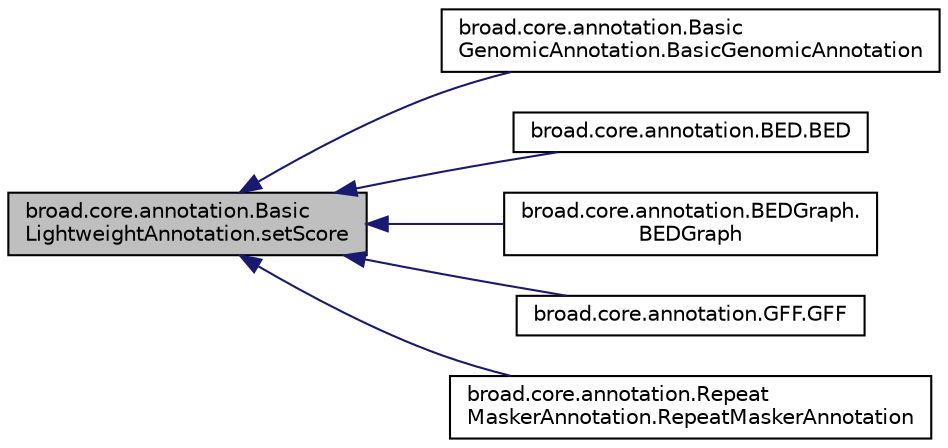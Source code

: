 digraph "broad.core.annotation.BasicLightweightAnnotation.setScore"
{
  edge [fontname="Helvetica",fontsize="10",labelfontname="Helvetica",labelfontsize="10"];
  node [fontname="Helvetica",fontsize="10",shape=record];
  rankdir="LR";
  Node1 [label="broad.core.annotation.Basic\lLightweightAnnotation.setScore",height=0.2,width=0.4,color="black", fillcolor="grey75", style="filled" fontcolor="black"];
  Node1 -> Node2 [dir="back",color="midnightblue",fontsize="10",style="solid"];
  Node2 [label="broad.core.annotation.Basic\lGenomicAnnotation.BasicGenomicAnnotation",height=0.2,width=0.4,color="black", fillcolor="white", style="filled",URL="$classbroad_1_1core_1_1annotation_1_1_basic_genomic_annotation.html#aa1bb7dc02c29f06ed7ab80738d7f643e"];
  Node1 -> Node3 [dir="back",color="midnightblue",fontsize="10",style="solid"];
  Node3 [label="broad.core.annotation.BED.BED",height=0.2,width=0.4,color="black", fillcolor="white", style="filled",URL="$classbroad_1_1core_1_1annotation_1_1_b_e_d.html#a48c9b666d9b1d2bab7b4f1a20c49d795"];
  Node1 -> Node4 [dir="back",color="midnightblue",fontsize="10",style="solid"];
  Node4 [label="broad.core.annotation.BEDGraph.\lBEDGraph",height=0.2,width=0.4,color="black", fillcolor="white", style="filled",URL="$classbroad_1_1core_1_1annotation_1_1_b_e_d_graph.html#ab0a6299a368206fb375aff65b32b9369"];
  Node1 -> Node5 [dir="back",color="midnightblue",fontsize="10",style="solid"];
  Node5 [label="broad.core.annotation.GFF.GFF",height=0.2,width=0.4,color="black", fillcolor="white", style="filled",URL="$classbroad_1_1core_1_1annotation_1_1_g_f_f.html#af6eec864fda16bb18f36c6fde1c067e2"];
  Node1 -> Node6 [dir="back",color="midnightblue",fontsize="10",style="solid"];
  Node6 [label="broad.core.annotation.Repeat\lMaskerAnnotation.RepeatMaskerAnnotation",height=0.2,width=0.4,color="black", fillcolor="white", style="filled",URL="$classbroad_1_1core_1_1annotation_1_1_repeat_masker_annotation.html#aacaf139257b4dd1b4485e76141027df5"];
}
